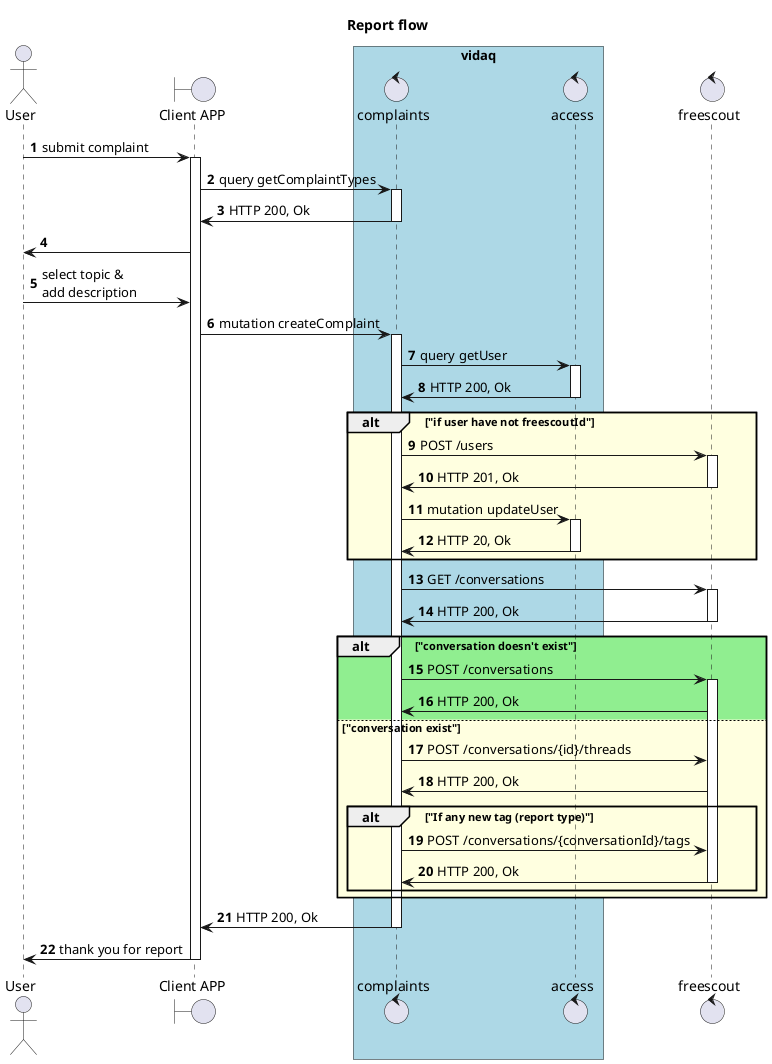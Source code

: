@startuml

title "Report flow"

actor User as U
boundary "Client APP" as GUI
box "vidaq" #LightBlue
control "complaints" as C
control "access" as A
end box
control "freescout" as F

autonumber

U -> GUI: submit complaint
activate GUI
GUI -> C: query getComplaintTypes
activate C
C -> GUI: HTTP 200, Ok
deactivate C

GUI -> U:
U -> GUI: select topic & \nadd description

GUI -> C: mutation createComplaint
activate C
C -> A: query getUser
activate A
A -> C: HTTP 200, Ok
deactivate A

alt #LightYellow "if user have not freescoutId"
C -> F: POST /users
activate F
F -> C: HTTP 201, Ok
deactivate F
C -> A: mutation updateUser
activate A
A -> C: HTTP 20, Ok
deactivate A
end

C -> F: GET /conversations
activate F
F -> C: HTTP 200, Ok
deactivate F
alt #LightGreen "conversation doesn't exist"
C -> F: POST /conversations
activate F
F -> C: HTTP 200, Ok
else #LightYellow "conversation exist"
C -> F: POST /conversations/{id}/threads
F -> C: HTTP 200, Ok
alt "If any new tag (report type)"
C -> F: POST /conversations/{conversationId}/tags
F -> C: HTTP 200, Ok
deactivate F
end
end

C -> GUI: HTTP 200, Ok
deactivate C
GUI -> U: thank you for report
deactivate GUI

@enduml